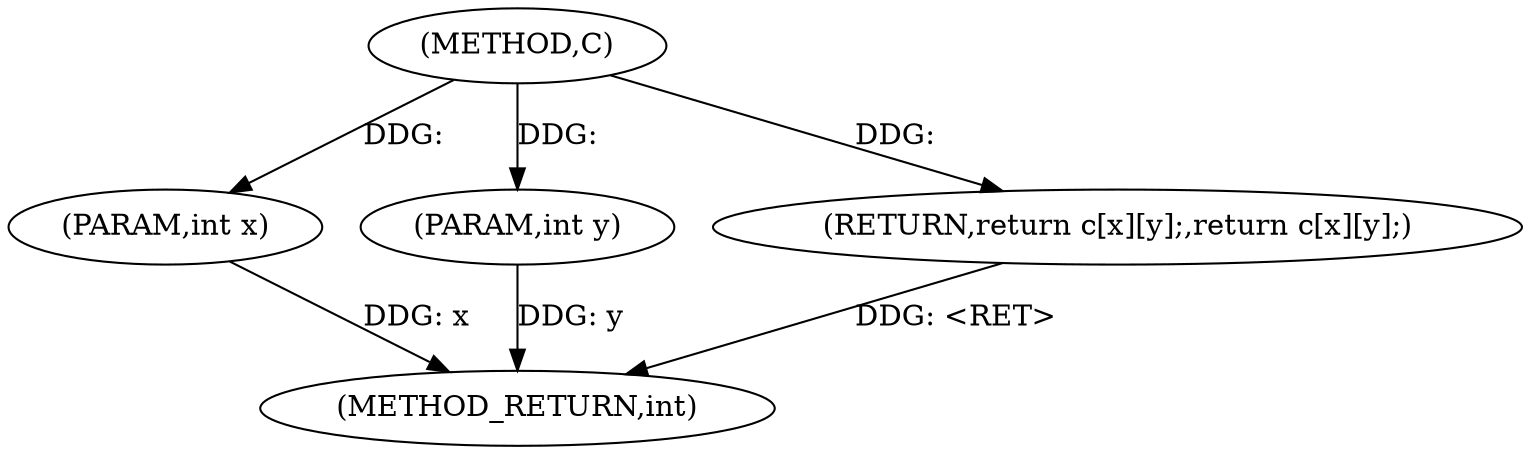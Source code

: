 digraph "C" {  
"1000248" [label = "(METHOD,C)" ]
"1000258" [label = "(METHOD_RETURN,int)" ]
"1000249" [label = "(PARAM,int x)" ]
"1000250" [label = "(PARAM,int y)" ]
"1000252" [label = "(RETURN,return c[x][y];,return c[x][y];)" ]
  "1000252" -> "1000258"  [ label = "DDG: <RET>"] 
  "1000249" -> "1000258"  [ label = "DDG: x"] 
  "1000250" -> "1000258"  [ label = "DDG: y"] 
  "1000248" -> "1000249"  [ label = "DDG: "] 
  "1000248" -> "1000250"  [ label = "DDG: "] 
  "1000248" -> "1000252"  [ label = "DDG: "] 
}
